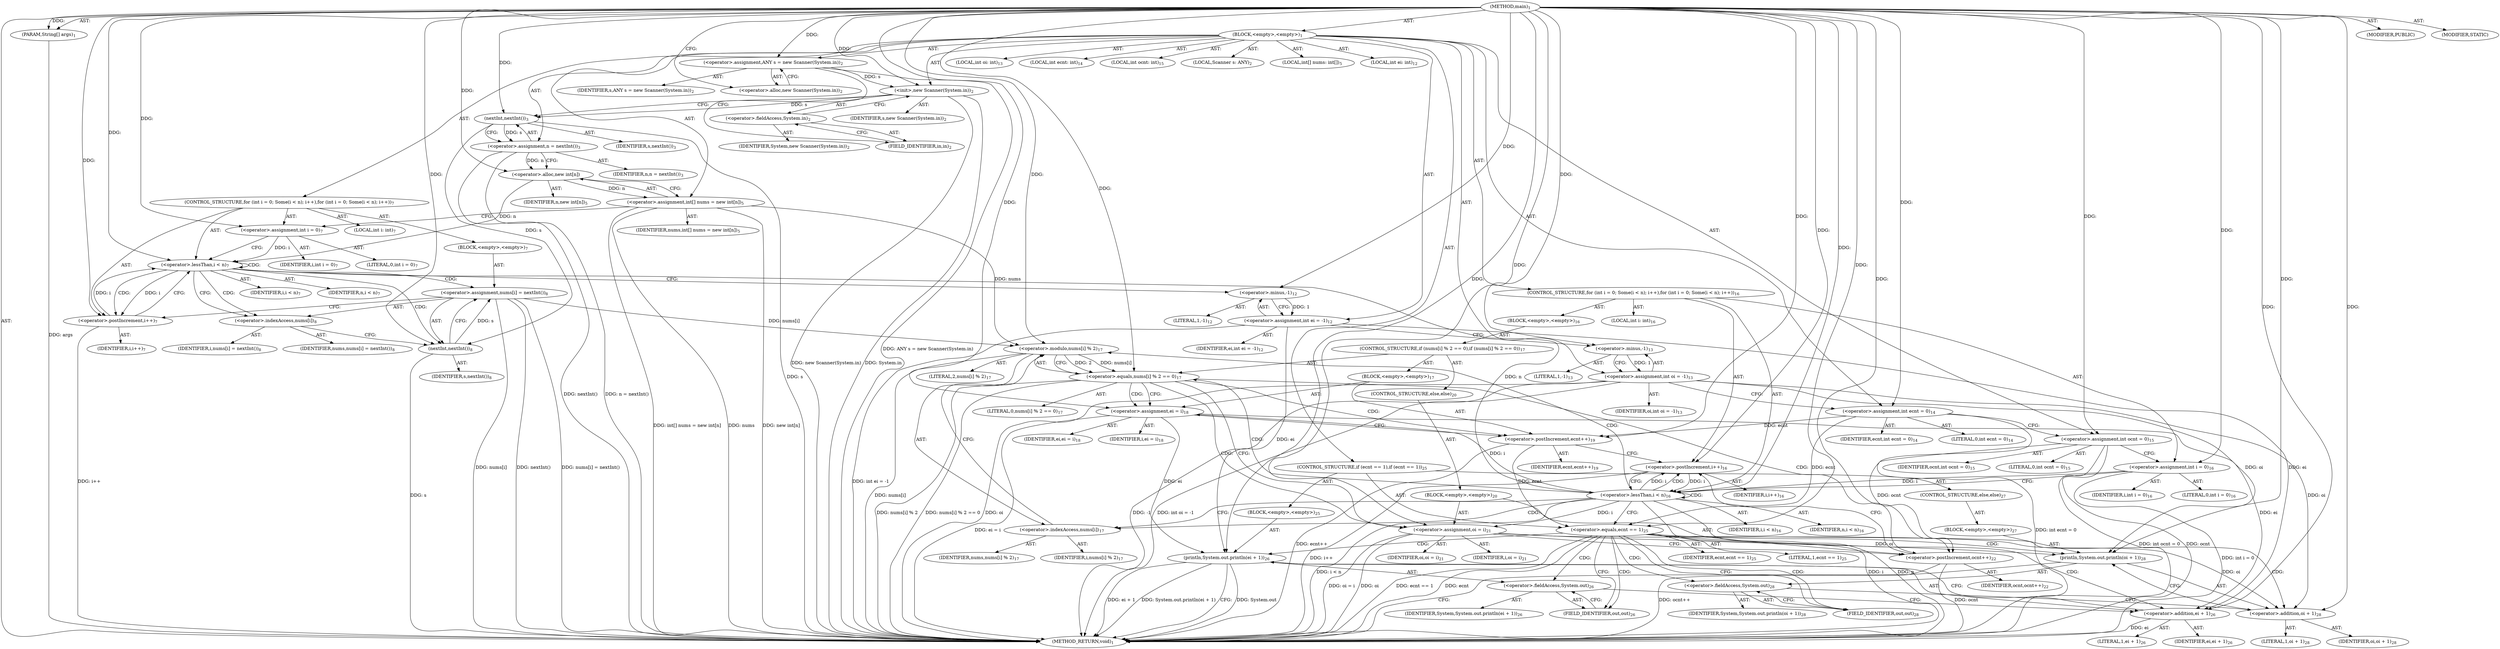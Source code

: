 digraph "main" {  
"19" [label = <(METHOD,main)<SUB>1</SUB>> ]
"20" [label = <(PARAM,String[] args)<SUB>1</SUB>> ]
"21" [label = <(BLOCK,&lt;empty&gt;,&lt;empty&gt;)<SUB>1</SUB>> ]
"4" [label = <(LOCAL,Scanner s: ANY)<SUB>2</SUB>> ]
"22" [label = <(&lt;operator&gt;.assignment,ANY s = new Scanner(System.in))<SUB>2</SUB>> ]
"23" [label = <(IDENTIFIER,s,ANY s = new Scanner(System.in))<SUB>2</SUB>> ]
"24" [label = <(&lt;operator&gt;.alloc,new Scanner(System.in))<SUB>2</SUB>> ]
"25" [label = <(&lt;init&gt;,new Scanner(System.in))<SUB>2</SUB>> ]
"3" [label = <(IDENTIFIER,s,new Scanner(System.in))<SUB>2</SUB>> ]
"26" [label = <(&lt;operator&gt;.fieldAccess,System.in)<SUB>2</SUB>> ]
"27" [label = <(IDENTIFIER,System,new Scanner(System.in))<SUB>2</SUB>> ]
"28" [label = <(FIELD_IDENTIFIER,in,in)<SUB>2</SUB>> ]
"29" [label = <(&lt;operator&gt;.assignment,n = nextInt())<SUB>3</SUB>> ]
"30" [label = <(IDENTIFIER,n,n = nextInt())<SUB>3</SUB>> ]
"31" [label = <(nextInt,nextInt())<SUB>3</SUB>> ]
"32" [label = <(IDENTIFIER,s,nextInt())<SUB>3</SUB>> ]
"33" [label = <(LOCAL,int[] nums: int[])<SUB>5</SUB>> ]
"34" [label = <(&lt;operator&gt;.assignment,int[] nums = new int[n])<SUB>5</SUB>> ]
"35" [label = <(IDENTIFIER,nums,int[] nums = new int[n])<SUB>5</SUB>> ]
"36" [label = <(&lt;operator&gt;.alloc,new int[n])> ]
"37" [label = <(IDENTIFIER,n,new int[n])<SUB>5</SUB>> ]
"38" [label = <(CONTROL_STRUCTURE,for (int i = 0; Some(i &lt; n); i++),for (int i = 0; Some(i &lt; n); i++))<SUB>7</SUB>> ]
"39" [label = <(LOCAL,int i: int)<SUB>7</SUB>> ]
"40" [label = <(&lt;operator&gt;.assignment,int i = 0)<SUB>7</SUB>> ]
"41" [label = <(IDENTIFIER,i,int i = 0)<SUB>7</SUB>> ]
"42" [label = <(LITERAL,0,int i = 0)<SUB>7</SUB>> ]
"43" [label = <(&lt;operator&gt;.lessThan,i &lt; n)<SUB>7</SUB>> ]
"44" [label = <(IDENTIFIER,i,i &lt; n)<SUB>7</SUB>> ]
"45" [label = <(IDENTIFIER,n,i &lt; n)<SUB>7</SUB>> ]
"46" [label = <(&lt;operator&gt;.postIncrement,i++)<SUB>7</SUB>> ]
"47" [label = <(IDENTIFIER,i,i++)<SUB>7</SUB>> ]
"48" [label = <(BLOCK,&lt;empty&gt;,&lt;empty&gt;)<SUB>7</SUB>> ]
"49" [label = <(&lt;operator&gt;.assignment,nums[i] = nextInt())<SUB>8</SUB>> ]
"50" [label = <(&lt;operator&gt;.indexAccess,nums[i])<SUB>8</SUB>> ]
"51" [label = <(IDENTIFIER,nums,nums[i] = nextInt())<SUB>8</SUB>> ]
"52" [label = <(IDENTIFIER,i,nums[i] = nextInt())<SUB>8</SUB>> ]
"53" [label = <(nextInt,nextInt())<SUB>8</SUB>> ]
"54" [label = <(IDENTIFIER,s,nextInt())<SUB>8</SUB>> ]
"55" [label = <(LOCAL,int ei: int)<SUB>12</SUB>> ]
"56" [label = <(&lt;operator&gt;.assignment,int ei = -1)<SUB>12</SUB>> ]
"57" [label = <(IDENTIFIER,ei,int ei = -1)<SUB>12</SUB>> ]
"58" [label = <(&lt;operator&gt;.minus,-1)<SUB>12</SUB>> ]
"59" [label = <(LITERAL,1,-1)<SUB>12</SUB>> ]
"60" [label = <(LOCAL,int oi: int)<SUB>13</SUB>> ]
"61" [label = <(&lt;operator&gt;.assignment,int oi = -1)<SUB>13</SUB>> ]
"62" [label = <(IDENTIFIER,oi,int oi = -1)<SUB>13</SUB>> ]
"63" [label = <(&lt;operator&gt;.minus,-1)<SUB>13</SUB>> ]
"64" [label = <(LITERAL,1,-1)<SUB>13</SUB>> ]
"65" [label = <(LOCAL,int ecnt: int)<SUB>14</SUB>> ]
"66" [label = <(&lt;operator&gt;.assignment,int ecnt = 0)<SUB>14</SUB>> ]
"67" [label = <(IDENTIFIER,ecnt,int ecnt = 0)<SUB>14</SUB>> ]
"68" [label = <(LITERAL,0,int ecnt = 0)<SUB>14</SUB>> ]
"69" [label = <(LOCAL,int ocnt: int)<SUB>15</SUB>> ]
"70" [label = <(&lt;operator&gt;.assignment,int ocnt = 0)<SUB>15</SUB>> ]
"71" [label = <(IDENTIFIER,ocnt,int ocnt = 0)<SUB>15</SUB>> ]
"72" [label = <(LITERAL,0,int ocnt = 0)<SUB>15</SUB>> ]
"73" [label = <(CONTROL_STRUCTURE,for (int i = 0; Some(i &lt; n); i++),for (int i = 0; Some(i &lt; n); i++))<SUB>16</SUB>> ]
"74" [label = <(LOCAL,int i: int)<SUB>16</SUB>> ]
"75" [label = <(&lt;operator&gt;.assignment,int i = 0)<SUB>16</SUB>> ]
"76" [label = <(IDENTIFIER,i,int i = 0)<SUB>16</SUB>> ]
"77" [label = <(LITERAL,0,int i = 0)<SUB>16</SUB>> ]
"78" [label = <(&lt;operator&gt;.lessThan,i &lt; n)<SUB>16</SUB>> ]
"79" [label = <(IDENTIFIER,i,i &lt; n)<SUB>16</SUB>> ]
"80" [label = <(IDENTIFIER,n,i &lt; n)<SUB>16</SUB>> ]
"81" [label = <(&lt;operator&gt;.postIncrement,i++)<SUB>16</SUB>> ]
"82" [label = <(IDENTIFIER,i,i++)<SUB>16</SUB>> ]
"83" [label = <(BLOCK,&lt;empty&gt;,&lt;empty&gt;)<SUB>16</SUB>> ]
"84" [label = <(CONTROL_STRUCTURE,if (nums[i] % 2 == 0),if (nums[i] % 2 == 0))<SUB>17</SUB>> ]
"85" [label = <(&lt;operator&gt;.equals,nums[i] % 2 == 0)<SUB>17</SUB>> ]
"86" [label = <(&lt;operator&gt;.modulo,nums[i] % 2)<SUB>17</SUB>> ]
"87" [label = <(&lt;operator&gt;.indexAccess,nums[i])<SUB>17</SUB>> ]
"88" [label = <(IDENTIFIER,nums,nums[i] % 2)<SUB>17</SUB>> ]
"89" [label = <(IDENTIFIER,i,nums[i] % 2)<SUB>17</SUB>> ]
"90" [label = <(LITERAL,2,nums[i] % 2)<SUB>17</SUB>> ]
"91" [label = <(LITERAL,0,nums[i] % 2 == 0)<SUB>17</SUB>> ]
"92" [label = <(BLOCK,&lt;empty&gt;,&lt;empty&gt;)<SUB>17</SUB>> ]
"93" [label = <(&lt;operator&gt;.assignment,ei = i)<SUB>18</SUB>> ]
"94" [label = <(IDENTIFIER,ei,ei = i)<SUB>18</SUB>> ]
"95" [label = <(IDENTIFIER,i,ei = i)<SUB>18</SUB>> ]
"96" [label = <(&lt;operator&gt;.postIncrement,ecnt++)<SUB>19</SUB>> ]
"97" [label = <(IDENTIFIER,ecnt,ecnt++)<SUB>19</SUB>> ]
"98" [label = <(CONTROL_STRUCTURE,else,else)<SUB>20</SUB>> ]
"99" [label = <(BLOCK,&lt;empty&gt;,&lt;empty&gt;)<SUB>20</SUB>> ]
"100" [label = <(&lt;operator&gt;.assignment,oi = i)<SUB>21</SUB>> ]
"101" [label = <(IDENTIFIER,oi,oi = i)<SUB>21</SUB>> ]
"102" [label = <(IDENTIFIER,i,oi = i)<SUB>21</SUB>> ]
"103" [label = <(&lt;operator&gt;.postIncrement,ocnt++)<SUB>22</SUB>> ]
"104" [label = <(IDENTIFIER,ocnt,ocnt++)<SUB>22</SUB>> ]
"105" [label = <(CONTROL_STRUCTURE,if (ecnt == 1),if (ecnt == 1))<SUB>25</SUB>> ]
"106" [label = <(&lt;operator&gt;.equals,ecnt == 1)<SUB>25</SUB>> ]
"107" [label = <(IDENTIFIER,ecnt,ecnt == 1)<SUB>25</SUB>> ]
"108" [label = <(LITERAL,1,ecnt == 1)<SUB>25</SUB>> ]
"109" [label = <(BLOCK,&lt;empty&gt;,&lt;empty&gt;)<SUB>25</SUB>> ]
"110" [label = <(println,System.out.println(ei + 1))<SUB>26</SUB>> ]
"111" [label = <(&lt;operator&gt;.fieldAccess,System.out)<SUB>26</SUB>> ]
"112" [label = <(IDENTIFIER,System,System.out.println(ei + 1))<SUB>26</SUB>> ]
"113" [label = <(FIELD_IDENTIFIER,out,out)<SUB>26</SUB>> ]
"114" [label = <(&lt;operator&gt;.addition,ei + 1)<SUB>26</SUB>> ]
"115" [label = <(IDENTIFIER,ei,ei + 1)<SUB>26</SUB>> ]
"116" [label = <(LITERAL,1,ei + 1)<SUB>26</SUB>> ]
"117" [label = <(CONTROL_STRUCTURE,else,else)<SUB>27</SUB>> ]
"118" [label = <(BLOCK,&lt;empty&gt;,&lt;empty&gt;)<SUB>27</SUB>> ]
"119" [label = <(println,System.out.println(oi + 1))<SUB>28</SUB>> ]
"120" [label = <(&lt;operator&gt;.fieldAccess,System.out)<SUB>28</SUB>> ]
"121" [label = <(IDENTIFIER,System,System.out.println(oi + 1))<SUB>28</SUB>> ]
"122" [label = <(FIELD_IDENTIFIER,out,out)<SUB>28</SUB>> ]
"123" [label = <(&lt;operator&gt;.addition,oi + 1)<SUB>28</SUB>> ]
"124" [label = <(IDENTIFIER,oi,oi + 1)<SUB>28</SUB>> ]
"125" [label = <(LITERAL,1,oi + 1)<SUB>28</SUB>> ]
"126" [label = <(MODIFIER,PUBLIC)> ]
"127" [label = <(MODIFIER,STATIC)> ]
"128" [label = <(METHOD_RETURN,void)<SUB>1</SUB>> ]
  "19" -> "20"  [ label = "AST: "] 
  "19" -> "21"  [ label = "AST: "] 
  "19" -> "126"  [ label = "AST: "] 
  "19" -> "127"  [ label = "AST: "] 
  "19" -> "128"  [ label = "AST: "] 
  "21" -> "4"  [ label = "AST: "] 
  "21" -> "22"  [ label = "AST: "] 
  "21" -> "25"  [ label = "AST: "] 
  "21" -> "29"  [ label = "AST: "] 
  "21" -> "33"  [ label = "AST: "] 
  "21" -> "34"  [ label = "AST: "] 
  "21" -> "38"  [ label = "AST: "] 
  "21" -> "55"  [ label = "AST: "] 
  "21" -> "56"  [ label = "AST: "] 
  "21" -> "60"  [ label = "AST: "] 
  "21" -> "61"  [ label = "AST: "] 
  "21" -> "65"  [ label = "AST: "] 
  "21" -> "66"  [ label = "AST: "] 
  "21" -> "69"  [ label = "AST: "] 
  "21" -> "70"  [ label = "AST: "] 
  "21" -> "73"  [ label = "AST: "] 
  "21" -> "105"  [ label = "AST: "] 
  "22" -> "23"  [ label = "AST: "] 
  "22" -> "24"  [ label = "AST: "] 
  "25" -> "3"  [ label = "AST: "] 
  "25" -> "26"  [ label = "AST: "] 
  "26" -> "27"  [ label = "AST: "] 
  "26" -> "28"  [ label = "AST: "] 
  "29" -> "30"  [ label = "AST: "] 
  "29" -> "31"  [ label = "AST: "] 
  "31" -> "32"  [ label = "AST: "] 
  "34" -> "35"  [ label = "AST: "] 
  "34" -> "36"  [ label = "AST: "] 
  "36" -> "37"  [ label = "AST: "] 
  "38" -> "39"  [ label = "AST: "] 
  "38" -> "40"  [ label = "AST: "] 
  "38" -> "43"  [ label = "AST: "] 
  "38" -> "46"  [ label = "AST: "] 
  "38" -> "48"  [ label = "AST: "] 
  "40" -> "41"  [ label = "AST: "] 
  "40" -> "42"  [ label = "AST: "] 
  "43" -> "44"  [ label = "AST: "] 
  "43" -> "45"  [ label = "AST: "] 
  "46" -> "47"  [ label = "AST: "] 
  "48" -> "49"  [ label = "AST: "] 
  "49" -> "50"  [ label = "AST: "] 
  "49" -> "53"  [ label = "AST: "] 
  "50" -> "51"  [ label = "AST: "] 
  "50" -> "52"  [ label = "AST: "] 
  "53" -> "54"  [ label = "AST: "] 
  "56" -> "57"  [ label = "AST: "] 
  "56" -> "58"  [ label = "AST: "] 
  "58" -> "59"  [ label = "AST: "] 
  "61" -> "62"  [ label = "AST: "] 
  "61" -> "63"  [ label = "AST: "] 
  "63" -> "64"  [ label = "AST: "] 
  "66" -> "67"  [ label = "AST: "] 
  "66" -> "68"  [ label = "AST: "] 
  "70" -> "71"  [ label = "AST: "] 
  "70" -> "72"  [ label = "AST: "] 
  "73" -> "74"  [ label = "AST: "] 
  "73" -> "75"  [ label = "AST: "] 
  "73" -> "78"  [ label = "AST: "] 
  "73" -> "81"  [ label = "AST: "] 
  "73" -> "83"  [ label = "AST: "] 
  "75" -> "76"  [ label = "AST: "] 
  "75" -> "77"  [ label = "AST: "] 
  "78" -> "79"  [ label = "AST: "] 
  "78" -> "80"  [ label = "AST: "] 
  "81" -> "82"  [ label = "AST: "] 
  "83" -> "84"  [ label = "AST: "] 
  "84" -> "85"  [ label = "AST: "] 
  "84" -> "92"  [ label = "AST: "] 
  "84" -> "98"  [ label = "AST: "] 
  "85" -> "86"  [ label = "AST: "] 
  "85" -> "91"  [ label = "AST: "] 
  "86" -> "87"  [ label = "AST: "] 
  "86" -> "90"  [ label = "AST: "] 
  "87" -> "88"  [ label = "AST: "] 
  "87" -> "89"  [ label = "AST: "] 
  "92" -> "93"  [ label = "AST: "] 
  "92" -> "96"  [ label = "AST: "] 
  "93" -> "94"  [ label = "AST: "] 
  "93" -> "95"  [ label = "AST: "] 
  "96" -> "97"  [ label = "AST: "] 
  "98" -> "99"  [ label = "AST: "] 
  "99" -> "100"  [ label = "AST: "] 
  "99" -> "103"  [ label = "AST: "] 
  "100" -> "101"  [ label = "AST: "] 
  "100" -> "102"  [ label = "AST: "] 
  "103" -> "104"  [ label = "AST: "] 
  "105" -> "106"  [ label = "AST: "] 
  "105" -> "109"  [ label = "AST: "] 
  "105" -> "117"  [ label = "AST: "] 
  "106" -> "107"  [ label = "AST: "] 
  "106" -> "108"  [ label = "AST: "] 
  "109" -> "110"  [ label = "AST: "] 
  "110" -> "111"  [ label = "AST: "] 
  "110" -> "114"  [ label = "AST: "] 
  "111" -> "112"  [ label = "AST: "] 
  "111" -> "113"  [ label = "AST: "] 
  "114" -> "115"  [ label = "AST: "] 
  "114" -> "116"  [ label = "AST: "] 
  "117" -> "118"  [ label = "AST: "] 
  "118" -> "119"  [ label = "AST: "] 
  "119" -> "120"  [ label = "AST: "] 
  "119" -> "123"  [ label = "AST: "] 
  "120" -> "121"  [ label = "AST: "] 
  "120" -> "122"  [ label = "AST: "] 
  "123" -> "124"  [ label = "AST: "] 
  "123" -> "125"  [ label = "AST: "] 
  "22" -> "28"  [ label = "CFG: "] 
  "25" -> "31"  [ label = "CFG: "] 
  "29" -> "36"  [ label = "CFG: "] 
  "34" -> "40"  [ label = "CFG: "] 
  "56" -> "63"  [ label = "CFG: "] 
  "61" -> "66"  [ label = "CFG: "] 
  "66" -> "70"  [ label = "CFG: "] 
  "70" -> "75"  [ label = "CFG: "] 
  "24" -> "22"  [ label = "CFG: "] 
  "26" -> "25"  [ label = "CFG: "] 
  "31" -> "29"  [ label = "CFG: "] 
  "36" -> "34"  [ label = "CFG: "] 
  "40" -> "43"  [ label = "CFG: "] 
  "43" -> "50"  [ label = "CFG: "] 
  "43" -> "58"  [ label = "CFG: "] 
  "46" -> "43"  [ label = "CFG: "] 
  "58" -> "56"  [ label = "CFG: "] 
  "63" -> "61"  [ label = "CFG: "] 
  "75" -> "78"  [ label = "CFG: "] 
  "78" -> "87"  [ label = "CFG: "] 
  "78" -> "106"  [ label = "CFG: "] 
  "81" -> "78"  [ label = "CFG: "] 
  "106" -> "113"  [ label = "CFG: "] 
  "106" -> "122"  [ label = "CFG: "] 
  "28" -> "26"  [ label = "CFG: "] 
  "49" -> "46"  [ label = "CFG: "] 
  "110" -> "128"  [ label = "CFG: "] 
  "50" -> "53"  [ label = "CFG: "] 
  "53" -> "49"  [ label = "CFG: "] 
  "85" -> "93"  [ label = "CFG: "] 
  "85" -> "100"  [ label = "CFG: "] 
  "111" -> "114"  [ label = "CFG: "] 
  "114" -> "110"  [ label = "CFG: "] 
  "119" -> "128"  [ label = "CFG: "] 
  "86" -> "85"  [ label = "CFG: "] 
  "93" -> "96"  [ label = "CFG: "] 
  "96" -> "81"  [ label = "CFG: "] 
  "113" -> "111"  [ label = "CFG: "] 
  "120" -> "123"  [ label = "CFG: "] 
  "123" -> "119"  [ label = "CFG: "] 
  "87" -> "86"  [ label = "CFG: "] 
  "100" -> "103"  [ label = "CFG: "] 
  "103" -> "81"  [ label = "CFG: "] 
  "122" -> "120"  [ label = "CFG: "] 
  "19" -> "24"  [ label = "CFG: "] 
  "20" -> "128"  [ label = "DDG: args"] 
  "22" -> "128"  [ label = "DDG: ANY s = new Scanner(System.in)"] 
  "25" -> "128"  [ label = "DDG: System.in"] 
  "25" -> "128"  [ label = "DDG: new Scanner(System.in)"] 
  "31" -> "128"  [ label = "DDG: s"] 
  "29" -> "128"  [ label = "DDG: nextInt()"] 
  "29" -> "128"  [ label = "DDG: n = nextInt()"] 
  "34" -> "128"  [ label = "DDG: nums"] 
  "34" -> "128"  [ label = "DDG: new int[n]"] 
  "34" -> "128"  [ label = "DDG: int[] nums = new int[n]"] 
  "56" -> "128"  [ label = "DDG: int ei = -1"] 
  "61" -> "128"  [ label = "DDG: oi"] 
  "61" -> "128"  [ label = "DDG: -1"] 
  "61" -> "128"  [ label = "DDG: int oi = -1"] 
  "66" -> "128"  [ label = "DDG: int ecnt = 0"] 
  "70" -> "128"  [ label = "DDG: ocnt"] 
  "70" -> "128"  [ label = "DDG: int ocnt = 0"] 
  "75" -> "128"  [ label = "DDG: int i = 0"] 
  "78" -> "128"  [ label = "DDG: i"] 
  "78" -> "128"  [ label = "DDG: n"] 
  "78" -> "128"  [ label = "DDG: i &lt; n"] 
  "106" -> "128"  [ label = "DDG: ecnt"] 
  "106" -> "128"  [ label = "DDG: ecnt == 1"] 
  "110" -> "128"  [ label = "DDG: System.out"] 
  "114" -> "128"  [ label = "DDG: ei"] 
  "110" -> "128"  [ label = "DDG: ei + 1"] 
  "110" -> "128"  [ label = "DDG: System.out.println(ei + 1)"] 
  "86" -> "128"  [ label = "DDG: nums[i]"] 
  "85" -> "128"  [ label = "DDG: nums[i] % 2"] 
  "85" -> "128"  [ label = "DDG: nums[i] % 2 == 0"] 
  "100" -> "128"  [ label = "DDG: oi"] 
  "100" -> "128"  [ label = "DDG: oi = i"] 
  "103" -> "128"  [ label = "DDG: ocnt"] 
  "103" -> "128"  [ label = "DDG: ocnt++"] 
  "93" -> "128"  [ label = "DDG: ei = i"] 
  "96" -> "128"  [ label = "DDG: ecnt++"] 
  "81" -> "128"  [ label = "DDG: i++"] 
  "49" -> "128"  [ label = "DDG: nums[i]"] 
  "53" -> "128"  [ label = "DDG: s"] 
  "49" -> "128"  [ label = "DDG: nextInt()"] 
  "49" -> "128"  [ label = "DDG: nums[i] = nextInt()"] 
  "46" -> "128"  [ label = "DDG: i++"] 
  "19" -> "20"  [ label = "DDG: "] 
  "19" -> "22"  [ label = "DDG: "] 
  "31" -> "29"  [ label = "DDG: s"] 
  "36" -> "34"  [ label = "DDG: n"] 
  "58" -> "56"  [ label = "DDG: 1"] 
  "63" -> "61"  [ label = "DDG: 1"] 
  "19" -> "66"  [ label = "DDG: "] 
  "19" -> "70"  [ label = "DDG: "] 
  "22" -> "25"  [ label = "DDG: s"] 
  "19" -> "25"  [ label = "DDG: "] 
  "19" -> "40"  [ label = "DDG: "] 
  "19" -> "75"  [ label = "DDG: "] 
  "25" -> "31"  [ label = "DDG: s"] 
  "19" -> "31"  [ label = "DDG: "] 
  "29" -> "36"  [ label = "DDG: n"] 
  "19" -> "36"  [ label = "DDG: "] 
  "40" -> "43"  [ label = "DDG: i"] 
  "46" -> "43"  [ label = "DDG: i"] 
  "19" -> "43"  [ label = "DDG: "] 
  "36" -> "43"  [ label = "DDG: n"] 
  "43" -> "46"  [ label = "DDG: i"] 
  "19" -> "46"  [ label = "DDG: "] 
  "53" -> "49"  [ label = "DDG: s"] 
  "19" -> "58"  [ label = "DDG: "] 
  "19" -> "63"  [ label = "DDG: "] 
  "75" -> "78"  [ label = "DDG: i"] 
  "81" -> "78"  [ label = "DDG: i"] 
  "19" -> "78"  [ label = "DDG: "] 
  "43" -> "78"  [ label = "DDG: n"] 
  "19" -> "81"  [ label = "DDG: "] 
  "78" -> "81"  [ label = "DDG: i"] 
  "66" -> "106"  [ label = "DDG: ecnt"] 
  "96" -> "106"  [ label = "DDG: ecnt"] 
  "19" -> "106"  [ label = "DDG: "] 
  "56" -> "110"  [ label = "DDG: ei"] 
  "93" -> "110"  [ label = "DDG: ei"] 
  "19" -> "110"  [ label = "DDG: "] 
  "31" -> "53"  [ label = "DDG: s"] 
  "19" -> "53"  [ label = "DDG: "] 
  "86" -> "85"  [ label = "DDG: nums[i]"] 
  "86" -> "85"  [ label = "DDG: 2"] 
  "19" -> "85"  [ label = "DDG: "] 
  "78" -> "93"  [ label = "DDG: i"] 
  "19" -> "93"  [ label = "DDG: "] 
  "56" -> "114"  [ label = "DDG: ei"] 
  "93" -> "114"  [ label = "DDG: ei"] 
  "19" -> "114"  [ label = "DDG: "] 
  "61" -> "119"  [ label = "DDG: oi"] 
  "100" -> "119"  [ label = "DDG: oi"] 
  "19" -> "119"  [ label = "DDG: "] 
  "34" -> "86"  [ label = "DDG: nums"] 
  "49" -> "86"  [ label = "DDG: nums[i]"] 
  "19" -> "86"  [ label = "DDG: "] 
  "66" -> "96"  [ label = "DDG: ecnt"] 
  "19" -> "96"  [ label = "DDG: "] 
  "78" -> "100"  [ label = "DDG: i"] 
  "19" -> "100"  [ label = "DDG: "] 
  "61" -> "123"  [ label = "DDG: oi"] 
  "100" -> "123"  [ label = "DDG: oi"] 
  "19" -> "123"  [ label = "DDG: "] 
  "70" -> "103"  [ label = "DDG: ocnt"] 
  "19" -> "103"  [ label = "DDG: "] 
  "43" -> "49"  [ label = "CDG: "] 
  "43" -> "46"  [ label = "CDG: "] 
  "43" -> "53"  [ label = "CDG: "] 
  "43" -> "50"  [ label = "CDG: "] 
  "43" -> "43"  [ label = "CDG: "] 
  "78" -> "81"  [ label = "CDG: "] 
  "78" -> "85"  [ label = "CDG: "] 
  "78" -> "87"  [ label = "CDG: "] 
  "78" -> "78"  [ label = "CDG: "] 
  "78" -> "86"  [ label = "CDG: "] 
  "106" -> "120"  [ label = "CDG: "] 
  "106" -> "113"  [ label = "CDG: "] 
  "106" -> "122"  [ label = "CDG: "] 
  "106" -> "114"  [ label = "CDG: "] 
  "106" -> "110"  [ label = "CDG: "] 
  "106" -> "119"  [ label = "CDG: "] 
  "106" -> "123"  [ label = "CDG: "] 
  "106" -> "111"  [ label = "CDG: "] 
  "85" -> "96"  [ label = "CDG: "] 
  "85" -> "100"  [ label = "CDG: "] 
  "85" -> "103"  [ label = "CDG: "] 
  "85" -> "93"  [ label = "CDG: "] 
}
